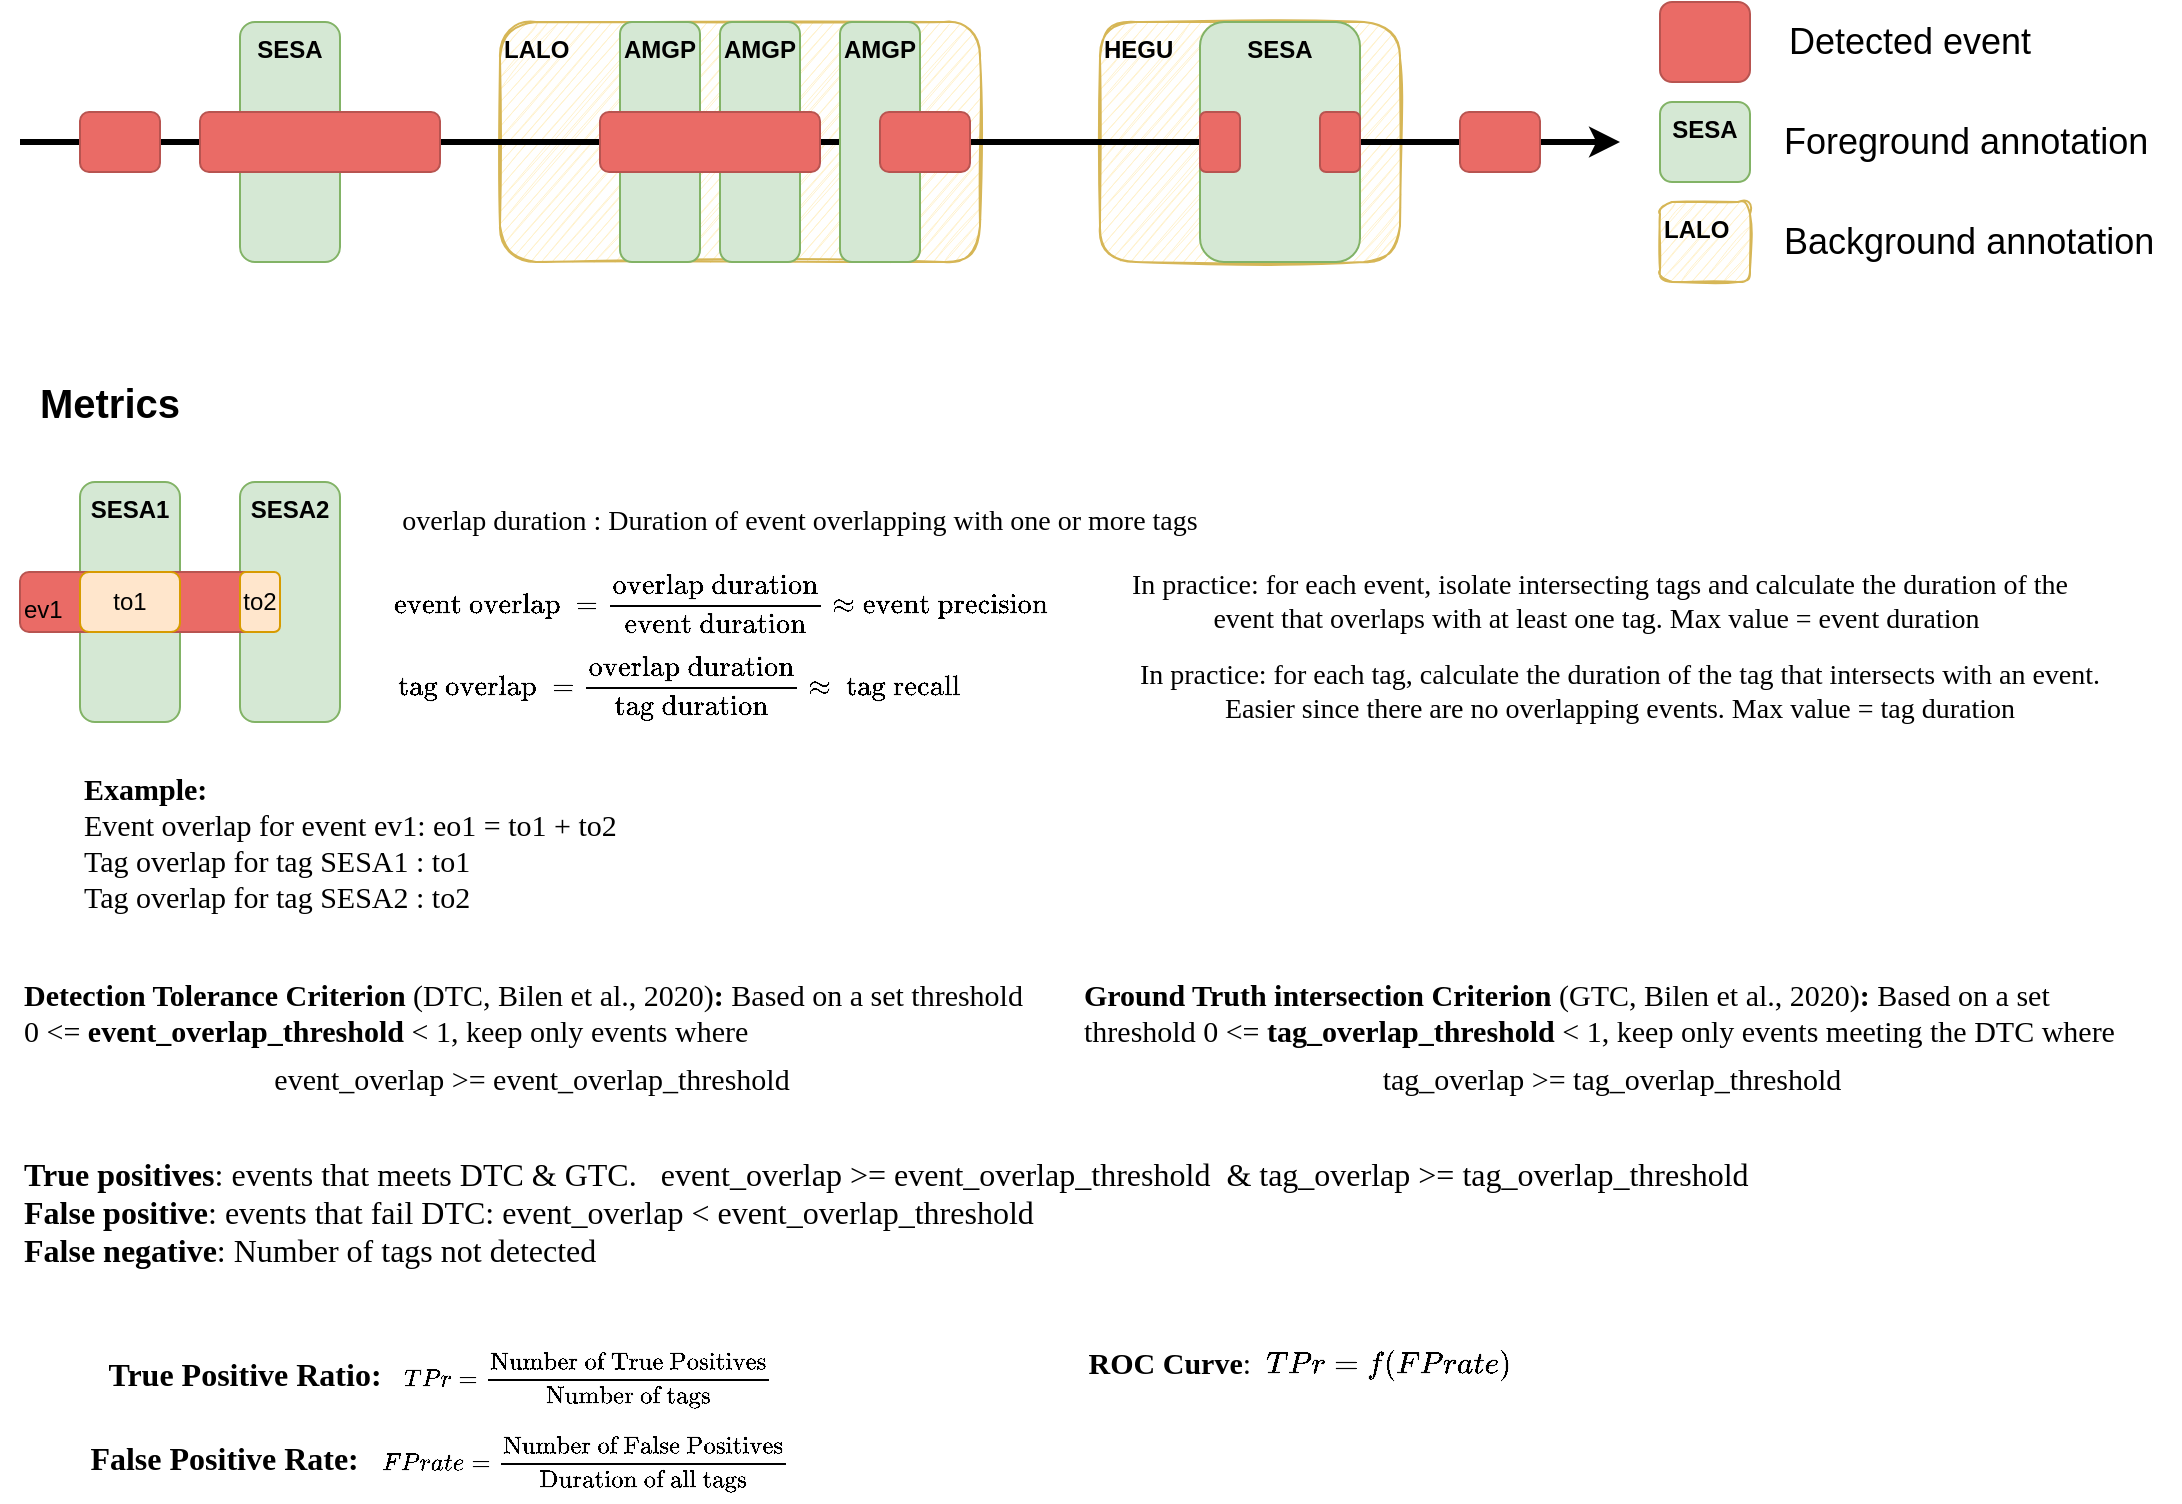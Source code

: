 <mxfile version="13.3.9" type="device"><diagram id="_d5IGaKZGc-bes9isigv" name="Page-1"><mxGraphModel dx="1422" dy="820" grid="1" gridSize="10" guides="1" tooltips="1" connect="1" arrows="1" fold="1" page="1" pageScale="1" pageWidth="1100" pageHeight="850" math="1" shadow="0"><root><mxCell id="0"/><mxCell id="1" parent="0"/><mxCell id="G7b50TU6X7pVwarZWhaU-53" value="SESA2" style="rounded=1;whiteSpace=wrap;html=1;allowArrows=0;connectable=0;fillColor=#d5e8d4;strokeColor=#82b366;fontStyle=1;verticalAlign=top;" parent="1" vertex="1"><mxGeometry x="120" y="280" width="50" height="120" as="geometry"/></mxCell><mxCell id="G7b50TU6X7pVwarZWhaU-11" value="&lt;div&gt;&lt;span&gt;HEGU&lt;/span&gt;&lt;/div&gt;" style="rounded=1;whiteSpace=wrap;html=1;allowArrows=0;connectable=0;fillColor=#fff2cc;strokeColor=#d6b656;fontStyle=1;verticalAlign=top;sketch=1;align=left;shadow=0;" parent="1" vertex="1"><mxGeometry x="550" y="50" width="150" height="120" as="geometry"/></mxCell><mxCell id="G7b50TU6X7pVwarZWhaU-9" value="&lt;div&gt;&lt;span&gt;LALO&lt;/span&gt;&lt;/div&gt;" style="rounded=1;whiteSpace=wrap;html=1;allowArrows=0;connectable=0;fillColor=#fff2cc;strokeColor=#d6b656;fontStyle=1;verticalAlign=top;sketch=1;align=left;" parent="1" vertex="1"><mxGeometry x="250" y="50" width="240" height="120" as="geometry"/></mxCell><mxCell id="G7b50TU6X7pVwarZWhaU-2" value="" style="endArrow=classic;html=1;strokeWidth=3;" parent="1" edge="1"><mxGeometry width="50" height="50" relative="1" as="geometry"><mxPoint x="10" y="110" as="sourcePoint"/><mxPoint x="810" y="110" as="targetPoint"/><Array as="points"><mxPoint x="370" y="110"/></Array></mxGeometry></mxCell><mxCell id="G7b50TU6X7pVwarZWhaU-7" value="SESA" style="rounded=1;whiteSpace=wrap;html=1;allowArrows=0;connectable=0;fillColor=#d5e8d4;strokeColor=#82b366;fontStyle=1;verticalAlign=top;glass=0;sketch=0;" parent="1" vertex="1"><mxGeometry x="600" y="50" width="80" height="120" as="geometry"/></mxCell><mxCell id="G7b50TU6X7pVwarZWhaU-6" value="AMGP" style="rounded=1;whiteSpace=wrap;html=1;allowArrows=0;connectable=0;fillColor=#d5e8d4;strokeColor=#82b366;fontStyle=1;verticalAlign=top;" parent="1" vertex="1"><mxGeometry x="360" y="50" width="40" height="120" as="geometry"/></mxCell><mxCell id="G7b50TU6X7pVwarZWhaU-3" value="SESA" style="rounded=1;whiteSpace=wrap;html=1;allowArrows=0;connectable=0;fillColor=#d5e8d4;strokeColor=#82b366;fontStyle=1;verticalAlign=top;" parent="1" vertex="1"><mxGeometry x="120" y="50" width="50" height="120" as="geometry"/></mxCell><mxCell id="G7b50TU6X7pVwarZWhaU-10" value="AMGP" style="rounded=1;whiteSpace=wrap;html=1;allowArrows=0;connectable=0;fillColor=#d5e8d4;strokeColor=#82b366;fontStyle=1;verticalAlign=top;" parent="1" vertex="1"><mxGeometry x="310" y="50" width="40" height="120" as="geometry"/></mxCell><mxCell id="G7b50TU6X7pVwarZWhaU-26" value="" style="rounded=1;whiteSpace=wrap;html=1;shadow=0;glass=0;sketch=0;fontSize=20;strokeColor=#b85450;fillColor=#EA6B66;allowArrows=0;connectable=0;" parent="1" vertex="1"><mxGeometry x="100" y="95" width="120" height="30" as="geometry"/></mxCell><mxCell id="G7b50TU6X7pVwarZWhaU-30" value="" style="rounded=1;whiteSpace=wrap;html=1;shadow=0;glass=0;sketch=0;fontSize=20;strokeColor=#b85450;fillColor=#EA6B66;allowArrows=0;connectable=0;" parent="1" vertex="1"><mxGeometry x="730" y="95" width="40" height="30" as="geometry"/></mxCell><mxCell id="G7b50TU6X7pVwarZWhaU-31" value="" style="rounded=1;whiteSpace=wrap;html=1;shadow=0;glass=0;sketch=0;fontSize=20;strokeColor=#b85450;fillColor=#EA6B66;allowArrows=0;connectable=0;" parent="1" vertex="1"><mxGeometry x="40" y="95" width="40" height="30" as="geometry"/></mxCell><mxCell id="G7b50TU6X7pVwarZWhaU-32" value="" style="rounded=1;whiteSpace=wrap;html=1;shadow=0;glass=0;sketch=0;fontSize=20;strokeColor=#b85450;fillColor=#EA6B66;allowArrows=0;connectable=0;" parent="1" vertex="1"><mxGeometry x="300" y="95" width="110" height="30" as="geometry"/></mxCell><mxCell id="G7b50TU6X7pVwarZWhaU-33" value="" style="rounded=1;whiteSpace=wrap;html=1;shadow=0;glass=0;sketch=0;fontSize=20;strokeColor=#b85450;fillColor=#EA6B66;allowArrows=0;connectable=0;" parent="1" vertex="1"><mxGeometry x="600" y="95" width="20" height="30" as="geometry"/></mxCell><mxCell id="G7b50TU6X7pVwarZWhaU-34" value="AMGP" style="rounded=1;whiteSpace=wrap;html=1;allowArrows=0;connectable=0;fillColor=#d5e8d4;strokeColor=#82b366;fontStyle=1;verticalAlign=top;" parent="1" vertex="1"><mxGeometry x="420" y="50" width="40" height="120" as="geometry"/></mxCell><mxCell id="G7b50TU6X7pVwarZWhaU-35" value="" style="rounded=1;whiteSpace=wrap;html=1;shadow=0;glass=0;sketch=0;fontSize=20;strokeColor=#b85450;fillColor=#EA6B66;allowArrows=0;connectable=0;" parent="1" vertex="1"><mxGeometry x="440" y="95" width="45" height="30" as="geometry"/></mxCell><mxCell id="G7b50TU6X7pVwarZWhaU-36" value="" style="rounded=1;whiteSpace=wrap;html=1;shadow=0;glass=0;sketch=0;fontSize=20;strokeColor=#b85450;fillColor=#EA6B66;allowArrows=0;connectable=0;" parent="1" vertex="1"><mxGeometry x="660" y="95" width="20" height="30" as="geometry"/></mxCell><mxCell id="G7b50TU6X7pVwarZWhaU-37" value="" style="rounded=1;whiteSpace=wrap;html=1;shadow=0;glass=0;sketch=0;fontSize=20;strokeColor=#b85450;fillColor=#EA6B66;allowArrows=0;connectable=0;" parent="1" vertex="1"><mxGeometry x="830" y="40" width="45" height="40" as="geometry"/></mxCell><mxCell id="G7b50TU6X7pVwarZWhaU-38" value="SESA" style="rounded=1;whiteSpace=wrap;html=1;allowArrows=0;connectable=0;fillColor=#d5e8d4;strokeColor=#82b366;fontStyle=1;verticalAlign=top;" parent="1" vertex="1"><mxGeometry x="830" y="90" width="45" height="40" as="geometry"/></mxCell><mxCell id="G7b50TU6X7pVwarZWhaU-39" value="&lt;div&gt;&lt;span&gt;LALO&lt;/span&gt;&lt;/div&gt;" style="rounded=1;whiteSpace=wrap;html=1;allowArrows=0;connectable=0;fillColor=#fff2cc;strokeColor=#d6b656;fontStyle=1;verticalAlign=top;sketch=1;align=left;" parent="1" vertex="1"><mxGeometry x="830" y="140" width="45" height="40" as="geometry"/></mxCell><mxCell id="G7b50TU6X7pVwarZWhaU-40" value="Detected event" style="text;html=1;strokeColor=none;fillColor=none;align=center;verticalAlign=middle;whiteSpace=wrap;rounded=0;shadow=0;glass=0;sketch=0;fontSize=18;" parent="1" vertex="1"><mxGeometry x="890" y="50" width="130" height="20" as="geometry"/></mxCell><mxCell id="G7b50TU6X7pVwarZWhaU-41" value="Foreground annotation" style="text;html=1;strokeColor=none;fillColor=none;align=left;verticalAlign=middle;whiteSpace=wrap;rounded=0;shadow=0;glass=0;sketch=0;fontSize=18;" parent="1" vertex="1"><mxGeometry x="890" y="85" width="200" height="50" as="geometry"/></mxCell><mxCell id="G7b50TU6X7pVwarZWhaU-42" value="Background annotation" style="text;html=1;strokeColor=none;fillColor=none;align=left;verticalAlign=middle;whiteSpace=wrap;rounded=0;shadow=0;glass=0;sketch=0;fontSize=18;" parent="1" vertex="1"><mxGeometry x="890" y="135" width="190" height="50" as="geometry"/></mxCell><mxCell id="G7b50TU6X7pVwarZWhaU-45" value="Metrics" style="text;html=1;strokeColor=none;fillColor=none;align=center;verticalAlign=middle;whiteSpace=wrap;rounded=0;shadow=0;glass=0;sketch=0;fontSize=20;fontStyle=1" parent="1" vertex="1"><mxGeometry x="20" y="230" width="70" height="20" as="geometry"/></mxCell><mxCell id="G7b50TU6X7pVwarZWhaU-46" value="SESA1" style="rounded=1;whiteSpace=wrap;html=1;allowArrows=0;connectable=0;fillColor=#d5e8d4;strokeColor=#82b366;fontStyle=1;verticalAlign=top;" parent="1" vertex="1"><mxGeometry x="40" y="280" width="50" height="120" as="geometry"/></mxCell><mxCell id="G7b50TU6X7pVwarZWhaU-47" value="&lt;font style=&quot;font-size: 12px&quot;&gt;ev1&lt;/font&gt;" style="rounded=1;whiteSpace=wrap;html=1;shadow=0;glass=0;sketch=0;fontSize=20;strokeColor=#b85450;fillColor=#EA6B66;allowArrows=0;connectable=0;align=left;" parent="1" vertex="1"><mxGeometry x="10" y="325" width="130" height="30" as="geometry"/></mxCell><mxCell id="G7b50TU6X7pVwarZWhaU-48" value="&lt;font face=&quot;Lucida Console&quot;&gt;overlap duration : Duration of event overlapping with one or more tags&lt;br&gt;&lt;/font&gt;" style="text;html=1;strokeColor=none;fillColor=none;align=center;verticalAlign=middle;whiteSpace=wrap;rounded=0;shadow=0;glass=0;sketch=0;fontSize=14;fontFamily=Garamond;" parent="1" vertex="1"><mxGeometry x="200" y="290" width="400" height="20" as="geometry"/></mxCell><mxCell id="G7b50TU6X7pVwarZWhaU-50" value="to1" style="rounded=1;whiteSpace=wrap;html=1;shadow=0;glass=0;sketch=0;fontSize=12;strokeColor=#d79b00;fillColor=#ffe6cc;allowArrows=0;connectable=0;" parent="1" vertex="1"><mxGeometry x="40" y="325" width="50" height="30" as="geometry"/></mxCell><mxCell id="G7b50TU6X7pVwarZWhaU-51" value="`&quot;event overlap&quot;&lt;br style=&quot;font-size: 12px&quot;&gt;&amp;nbsp;= &quot;overlap duration&quot; / &quot;event duration&quot; ~~ &quot;event precision&quot;`" style="text;html=1;strokeColor=none;fillColor=none;align=center;verticalAlign=middle;whiteSpace=wrap;rounded=0;shadow=0;glass=0;sketch=0;fontSize=12;" parent="1" vertex="1"><mxGeometry x="200" y="320" width="320" height="40" as="geometry"/></mxCell><mxCell id="G7b50TU6X7pVwarZWhaU-52" value="`&quot;tag overlap&quot;&lt;br style=&quot;font-size: 12px&quot;&gt;&amp;nbsp;= &quot;overlap duration&quot; / &quot;tag&amp;nbsp;duration&quot; ~~&amp;nbsp;&quot;tag&amp;nbsp;recall&quot;`" style="text;html=1;strokeColor=none;fillColor=none;align=center;verticalAlign=middle;whiteSpace=wrap;rounded=0;shadow=0;glass=0;sketch=0;fontSize=12;" parent="1" vertex="1"><mxGeometry x="200" y="365" width="280" height="35" as="geometry"/></mxCell><mxCell id="G7b50TU6X7pVwarZWhaU-54" value="to2" style="rounded=1;whiteSpace=wrap;html=1;shadow=0;glass=0;sketch=0;fontSize=12;strokeColor=#d79b00;fillColor=#ffe6cc;allowArrows=0;connectable=0;" parent="1" vertex="1"><mxGeometry x="120" y="325" width="20" height="30" as="geometry"/></mxCell><mxCell id="G7b50TU6X7pVwarZWhaU-58" value="In practice: for each event, isolate intersecting tags and calculate the duration of the event that overlaps with at least one tag. Max value = event duration&amp;nbsp;" style="text;html=1;strokeColor=none;fillColor=none;align=center;verticalAlign=middle;whiteSpace=wrap;rounded=0;shadow=0;glass=0;sketch=0;fontFamily=Times New Roman;fontSize=14;" parent="1" vertex="1"><mxGeometry x="550" y="325" width="500" height="30" as="geometry"/></mxCell><mxCell id="G7b50TU6X7pVwarZWhaU-59" value="In practice: for each tag, calculate the duration of the tag that intersects with an event. Easier since there are no overlapping events. Max value = tag duration" style="text;html=1;strokeColor=none;fillColor=none;align=center;verticalAlign=middle;whiteSpace=wrap;rounded=0;shadow=0;glass=0;sketch=0;fontFamily=Times New Roman;fontSize=14;" parent="1" vertex="1"><mxGeometry x="560" y="370" width="500" height="30" as="geometry"/></mxCell><mxCell id="G7b50TU6X7pVwarZWhaU-60" value="&lt;font style=&quot;font-size: 15px&quot;&gt;&lt;b&gt;Example: &lt;/b&gt;&lt;br&gt;Event overlap for event ev1: eo1 = to1 + to2&lt;br&gt;Tag overlap for tag SESA1 : to1&lt;br&gt;Tag overlap for tag SESA2 : to2&lt;br&gt;&lt;/font&gt;" style="text;html=1;strokeColor=none;fillColor=none;align=left;verticalAlign=middle;whiteSpace=wrap;rounded=0;shadow=0;glass=0;sketch=0;fontFamily=Garamond;fontSize=12;" parent="1" vertex="1"><mxGeometry x="40" y="420" width="500" height="80" as="geometry"/></mxCell><mxCell id="fgHgFfeqvAlirU4s_yn4-1" value="Detection Tolerance Criterion &lt;span style=&quot;font-weight: normal ; font-size: 15px&quot;&gt;(DTC, Bilen et al., 2020)&lt;/span&gt;: &lt;span style=&quot;font-weight: normal ; font-size: 15px&quot;&gt;Based on a set threshold 0 &amp;lt;= &lt;/span&gt;event_overlap_threshold&amp;nbsp;&lt;span style=&quot;font-weight: normal ; font-size: 15px&quot;&gt;&amp;lt; 1&lt;/span&gt;&lt;span style=&quot;font-weight: normal ; font-size: 15px&quot;&gt;, keep only&lt;/span&gt;&lt;span style=&quot;font-weight: normal ; font-size: 15px&quot;&gt;&amp;nbsp;events where&lt;br style=&quot;font-size: 15px&quot;&gt;&lt;div style=&quot;text-align: center&quot;&gt;&lt;span style=&quot;line-height: 200%&quot;&gt;event_overlap &amp;gt;= event_overlap_threshold&lt;/span&gt;&lt;/div&gt;&lt;/span&gt;" style="text;html=1;strokeColor=none;fillColor=none;align=left;verticalAlign=middle;whiteSpace=wrap;rounded=0;fontSize=15;fontStyle=1;fontFamily=Garamond;" parent="1" vertex="1"><mxGeometry x="10" y="520" width="510" height="80" as="geometry"/></mxCell><mxCell id="fgHgFfeqvAlirU4s_yn4-4" value="Ground Truth intersection Criterion &lt;span style=&quot;font-weight: normal ; font-size: 15px&quot;&gt;(GTC, Bilen et al., 2020)&lt;/span&gt;: &lt;span style=&quot;font-weight: normal ; font-size: 15px&quot;&gt;Based on a set threshold 0 &amp;lt;= &lt;/span&gt;&lt;span style=&quot;font-size: 15px&quot;&gt;tag_overlap&lt;/span&gt;_threshold&amp;nbsp;&lt;span style=&quot;font-weight: normal ; font-size: 15px&quot;&gt;&amp;lt; 1&lt;/span&gt;&lt;span style=&quot;font-weight: normal ; font-size: 15px&quot;&gt;, keep only&lt;/span&gt;&lt;span style=&quot;font-weight: normal ; font-size: 15px&quot;&gt;&amp;nbsp;events meeting the DTC where&lt;br style=&quot;font-size: 15px&quot;&gt;&lt;div style=&quot;text-align: center&quot;&gt;&lt;span style=&quot;line-height: 200%&quot;&gt;tag_overlap &amp;gt;= tag_overlap_threshold&lt;/span&gt;&lt;/div&gt;&lt;/span&gt;" style="text;html=1;strokeColor=none;fillColor=none;align=left;verticalAlign=middle;whiteSpace=wrap;rounded=0;fontSize=15;fontStyle=1;fontFamily=Garamond;" parent="1" vertex="1"><mxGeometry x="540" y="520" width="530" height="80" as="geometry"/></mxCell><mxCell id="fgHgFfeqvAlirU4s_yn4-18" value="&lt;b style=&quot;font-size: 16px&quot;&gt;True positives&lt;/b&gt;: events that meets DTC &amp;amp; GTC.&amp;nbsp; &amp;nbsp;event_overlap &amp;gt;= event_overlap_threshold&amp;nbsp; &amp;amp; tag_overlap &amp;gt;= tag_overlap_threshold&lt;br style=&quot;font-size: 16px&quot;&gt;&lt;b style=&quot;font-size: 16px&quot;&gt;False positive&lt;/b&gt;: events that fail DTC: event_overlap &amp;lt; event_overlap_threshold&lt;br&gt;&lt;b style=&quot;font-size: 16px&quot;&gt;False negative&lt;/b&gt;&lt;span style=&quot;font-size: 16px&quot;&gt;: Number of tags not detected&lt;br&gt;&lt;/span&gt;" style="text;html=1;strokeColor=none;fillColor=none;align=left;verticalAlign=top;whiteSpace=wrap;rounded=0;fontFamily=Times New Roman;fontSize=16;" parent="1" vertex="1"><mxGeometry x="10" y="610" width="950" height="70" as="geometry"/></mxCell><mxCell id="sKmopqWyabTp1crnWh1Z-1" value="&lt;b style=&quot;font-family: &amp;#34;times new roman&amp;#34; ; font-size: 16px ; text-align: left&quot;&gt;&lt;br&gt;True Positive Ratio:&amp;nbsp;&amp;nbsp;&lt;/b&gt;&lt;font style=&quot;font-family: &amp;#34;times new roman&amp;#34; ; text-align: left&quot;&gt;&lt;b&gt;&amp;nbsp;&lt;/b&gt;`TPr = &quot;Number of True Positives&quot; / &quot;Number of tags&quot;`&lt;/font&gt;&lt;br style=&quot;font-family: &amp;#34;times new roman&amp;#34; ; font-size: 16px ; text-align: left&quot;&gt;&lt;br style=&quot;font-family: &amp;#34;times new roman&amp;#34; ; font-size: 16px ; text-align: left&quot;&gt;&lt;b style=&quot;font-family: &amp;#34;times new roman&amp;#34; ; font-size: 16px ; text-align: left&quot;&gt;False Positive Rate:&amp;nbsp; &amp;nbsp;&lt;/b&gt;&lt;font style=&quot;font-family: &amp;#34;times new roman&amp;#34; ; text-align: left&quot;&gt;`FPrate = &quot;Number of False Positives&quot; / &quot;Duration of all tags&quot;`&lt;/font&gt;" style="text;html=1;strokeColor=none;fillColor=none;align=center;verticalAlign=middle;whiteSpace=wrap;rounded=0;" vertex="1" parent="1"><mxGeometry y="690" width="440" height="100" as="geometry"/></mxCell><mxCell id="sKmopqWyabTp1crnWh1Z-2" value="&lt;b style=&quot;font-size: 15px;&quot;&gt;ROC Curve&lt;/b&gt;:&amp;nbsp; `TPr = f(FPrate)`" style="text;html=1;strokeColor=none;fillColor=none;align=center;verticalAlign=middle;whiteSpace=wrap;rounded=0;fontFamily=Times New Roman;fontSize=15;" vertex="1" parent="1"><mxGeometry x="510" y="710" width="280" height="20" as="geometry"/></mxCell></root></mxGraphModel></diagram></mxfile>